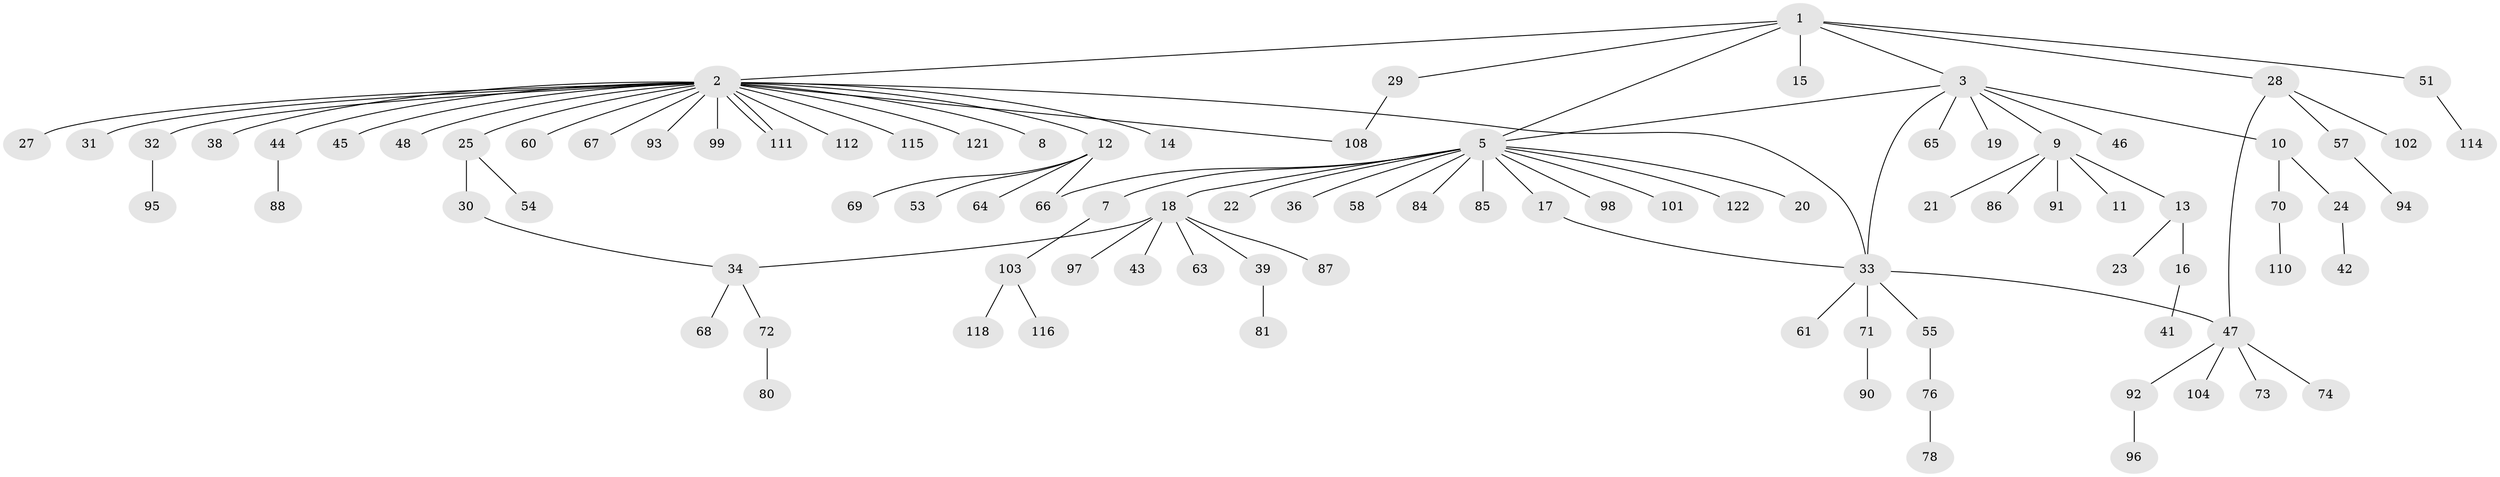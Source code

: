 // original degree distribution, {5: 0.01639344262295082, 24: 0.00819672131147541, 4: 0.07377049180327869, 16: 0.00819672131147541, 6: 0.00819672131147541, 2: 0.1885245901639344, 1: 0.6065573770491803, 7: 0.01639344262295082, 3: 0.06557377049180328, 8: 0.00819672131147541}
// Generated by graph-tools (version 1.1) at 2025/11/02/27/25 16:11:11]
// undirected, 95 vertices, 102 edges
graph export_dot {
graph [start="1"]
  node [color=gray90,style=filled];
  1 [super="+4"];
  2 [super="+105"];
  3 [super="+6"];
  5 [super="+40"];
  7;
  8;
  9 [super="+52"];
  10;
  11;
  12 [super="+62"];
  13 [super="+37"];
  14;
  15 [super="+79"];
  16;
  17;
  18 [super="+26"];
  19;
  20;
  21 [super="+59"];
  22;
  23 [super="+82"];
  24;
  25 [super="+35"];
  27;
  28 [super="+75"];
  29;
  30 [super="+50"];
  31;
  32 [super="+77"];
  33 [super="+107"];
  34 [super="+113"];
  36;
  38;
  39;
  41;
  42;
  43;
  44 [super="+100"];
  45 [super="+49"];
  46;
  47 [super="+56"];
  48;
  51 [super="+83"];
  53;
  54;
  55 [super="+109"];
  57;
  58;
  60 [super="+89"];
  61;
  63;
  64;
  65;
  66 [super="+119"];
  67;
  68;
  69;
  70 [super="+120"];
  71;
  72;
  73;
  74;
  76;
  78;
  80;
  81 [super="+106"];
  84;
  85;
  86;
  87;
  88;
  90;
  91;
  92;
  93;
  94;
  95;
  96;
  97;
  98;
  99;
  101;
  102;
  103 [super="+117"];
  104;
  108;
  110;
  111;
  112;
  114;
  115;
  116;
  118;
  121;
  122;
  1 -- 2;
  1 -- 3;
  1 -- 5;
  1 -- 29;
  1 -- 51;
  1 -- 28;
  1 -- 15;
  2 -- 8;
  2 -- 12;
  2 -- 14;
  2 -- 25;
  2 -- 27;
  2 -- 31;
  2 -- 32;
  2 -- 33;
  2 -- 38;
  2 -- 44;
  2 -- 45;
  2 -- 48;
  2 -- 60;
  2 -- 67;
  2 -- 93;
  2 -- 99;
  2 -- 108;
  2 -- 111;
  2 -- 111;
  2 -- 112;
  2 -- 115;
  2 -- 121;
  3 -- 10;
  3 -- 65;
  3 -- 33;
  3 -- 19;
  3 -- 5;
  3 -- 9;
  3 -- 46;
  5 -- 7;
  5 -- 17;
  5 -- 18;
  5 -- 20;
  5 -- 22;
  5 -- 36;
  5 -- 58;
  5 -- 66;
  5 -- 84;
  5 -- 85;
  5 -- 98;
  5 -- 101;
  5 -- 122;
  7 -- 103;
  9 -- 11;
  9 -- 13;
  9 -- 21;
  9 -- 86;
  9 -- 91;
  10 -- 24;
  10 -- 70;
  12 -- 53;
  12 -- 64;
  12 -- 66;
  12 -- 69;
  13 -- 16;
  13 -- 23;
  16 -- 41;
  17 -- 33;
  18 -- 34;
  18 -- 43;
  18 -- 63;
  18 -- 87;
  18 -- 97;
  18 -- 39;
  24 -- 42;
  25 -- 30;
  25 -- 54;
  28 -- 47;
  28 -- 57;
  28 -- 102;
  29 -- 108;
  30 -- 34;
  32 -- 95;
  33 -- 55;
  33 -- 61;
  33 -- 71;
  33 -- 47;
  34 -- 68;
  34 -- 72;
  39 -- 81;
  44 -- 88;
  47 -- 73;
  47 -- 104;
  47 -- 74;
  47 -- 92;
  51 -- 114;
  55 -- 76;
  57 -- 94;
  70 -- 110;
  71 -- 90;
  72 -- 80;
  76 -- 78;
  92 -- 96;
  103 -- 116;
  103 -- 118;
}
